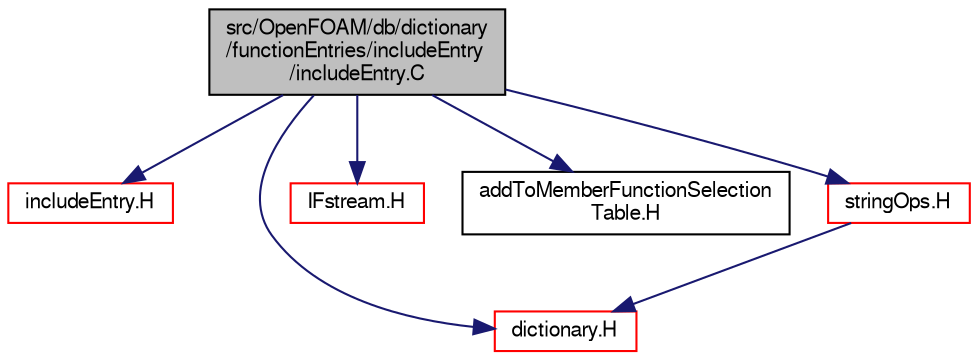 digraph "src/OpenFOAM/db/dictionary/functionEntries/includeEntry/includeEntry.C"
{
  bgcolor="transparent";
  edge [fontname="FreeSans",fontsize="10",labelfontname="FreeSans",labelfontsize="10"];
  node [fontname="FreeSans",fontsize="10",shape=record];
  Node0 [label="src/OpenFOAM/db/dictionary\l/functionEntries/includeEntry\l/includeEntry.C",height=0.2,width=0.4,color="black", fillcolor="grey75", style="filled", fontcolor="black"];
  Node0 -> Node1 [color="midnightblue",fontsize="10",style="solid",fontname="FreeSans"];
  Node1 [label="includeEntry.H",height=0.2,width=0.4,color="red",URL="$a08852.html"];
  Node0 -> Node58 [color="midnightblue",fontsize="10",style="solid",fontname="FreeSans"];
  Node58 [label="dictionary.H",height=0.2,width=0.4,color="red",URL="$a08804.html"];
  Node0 -> Node75 [color="midnightblue",fontsize="10",style="solid",fontname="FreeSans"];
  Node75 [label="IFstream.H",height=0.2,width=0.4,color="red",URL="$a09059.html"];
  Node0 -> Node79 [color="midnightblue",fontsize="10",style="solid",fontname="FreeSans"];
  Node79 [label="addToMemberFunctionSelection\lTable.H",height=0.2,width=0.4,color="black",URL="$a09275.html",tooltip="Macros for easy insertion into member function selection tables. "];
  Node0 -> Node80 [color="midnightblue",fontsize="10",style="solid",fontname="FreeSans"];
  Node80 [label="stringOps.H",height=0.2,width=0.4,color="red",URL="$a12656.html"];
  Node80 -> Node58 [color="midnightblue",fontsize="10",style="solid",fontname="FreeSans"];
}
